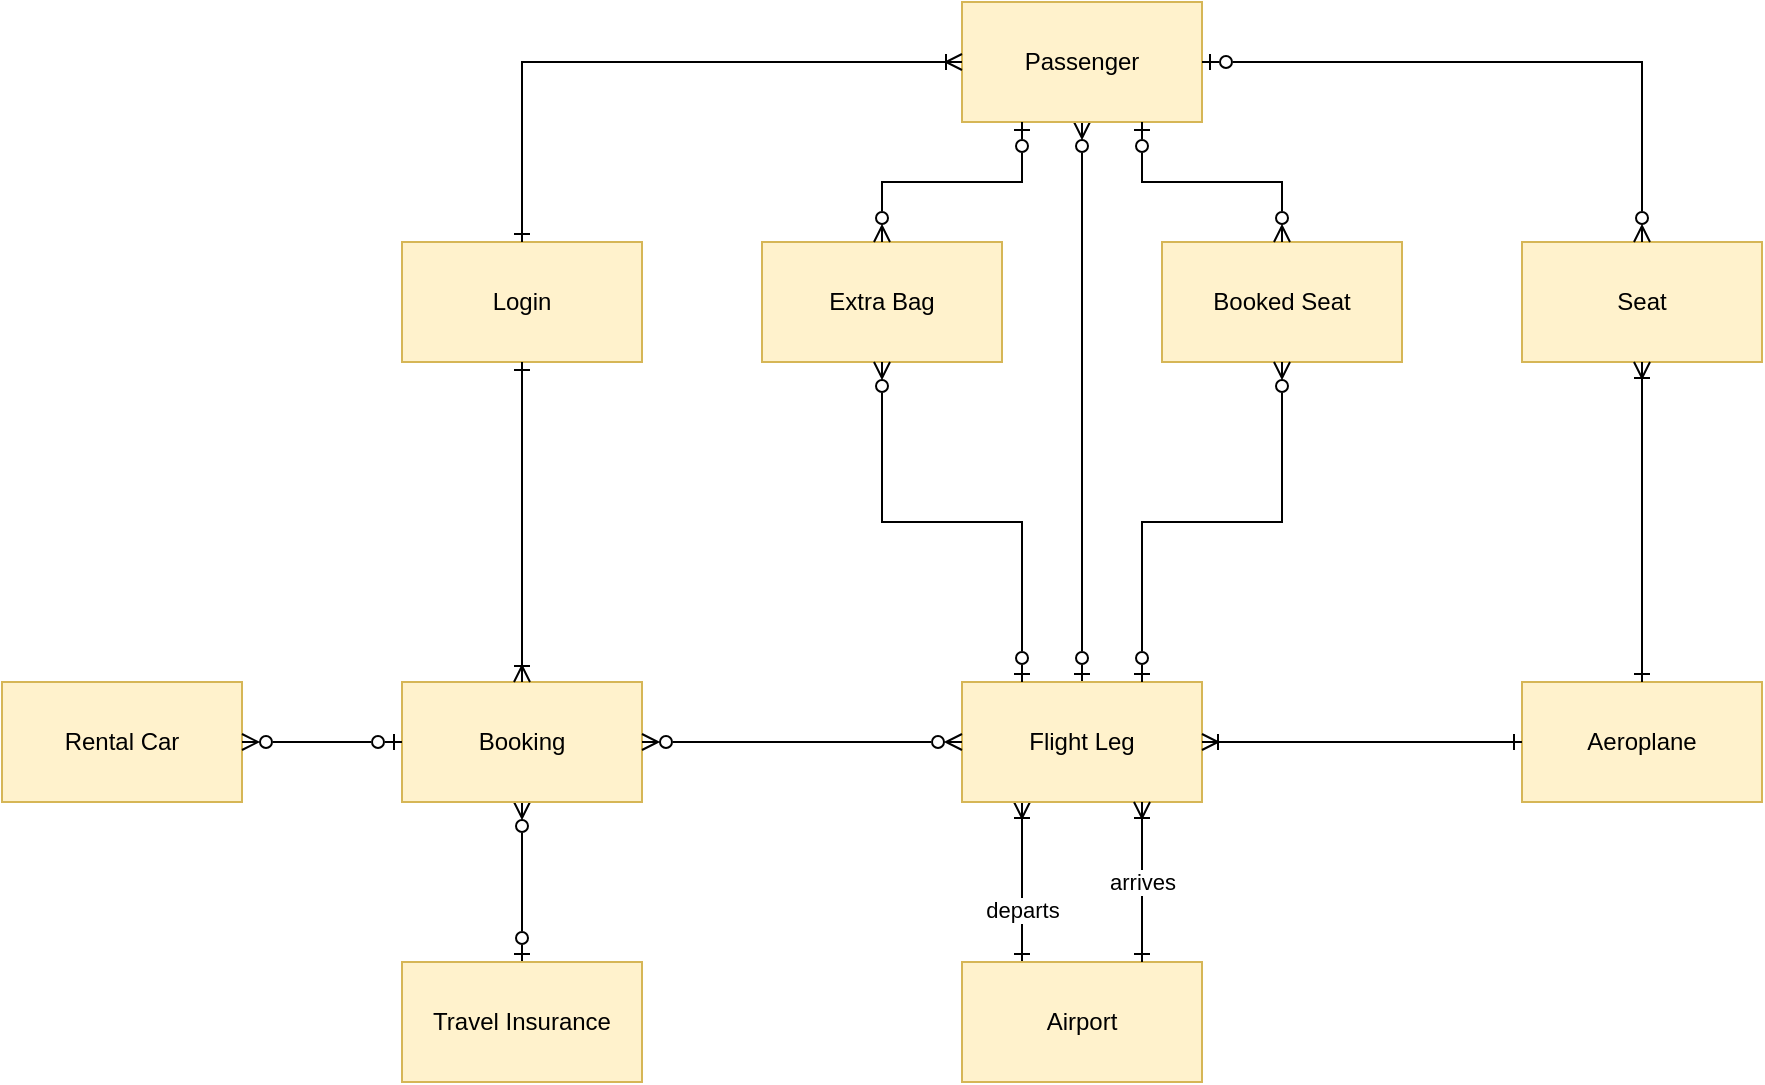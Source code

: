 <mxfile version="18.0.1" type="device"><diagram id="2KxSlNZFzGqU0hsFE_3o" name="Page-1"><mxGraphModel dx="367" dy="286" grid="1" gridSize="10" guides="1" tooltips="1" connect="1" arrows="1" fold="1" page="1" pageScale="1" pageWidth="850" pageHeight="1100" math="0" shadow="0"><root><mxCell id="0"/><mxCell id="1" parent="0"/><mxCell id="Q2gDnpShFVyHB8QJe_Z5-18" style="edgeStyle=orthogonalEdgeStyle;rounded=0;orthogonalLoop=1;jettySize=auto;html=1;startArrow=ERzeroToMany;startFill=0;endArrow=ERzeroToOne;endFill=0;" parent="1" source="Q2gDnpShFVyHB8QJe_Z5-1" target="Q2gDnpShFVyHB8QJe_Z5-2" edge="1"><mxGeometry relative="1" as="geometry"/></mxCell><mxCell id="Q2gDnpShFVyHB8QJe_Z5-1" value="Booking" style="rounded=0;whiteSpace=wrap;html=1;fillColor=#fff2cc;strokeColor=#d6b656;" parent="1" vertex="1"><mxGeometry x="240" y="380" width="120" height="60" as="geometry"/></mxCell><mxCell id="Q2gDnpShFVyHB8QJe_Z5-2" value="Travel Insurance" style="rounded=0;whiteSpace=wrap;html=1;fillColor=#fff2cc;strokeColor=#d6b656;" parent="1" vertex="1"><mxGeometry x="240" y="520" width="120" height="60" as="geometry"/></mxCell><mxCell id="Q2gDnpShFVyHB8QJe_Z5-3" value="Extra Bag" style="rounded=0;whiteSpace=wrap;html=1;fillColor=#fff2cc;strokeColor=#d6b656;" parent="1" vertex="1"><mxGeometry x="420" y="160" width="120" height="60" as="geometry"/></mxCell><mxCell id="Q2gDnpShFVyHB8QJe_Z5-4" value="Rental Car" style="rounded=0;whiteSpace=wrap;html=1;fillColor=#fff2cc;strokeColor=#d6b656;" parent="1" vertex="1"><mxGeometry x="40" y="380" width="120" height="60" as="geometry"/></mxCell><mxCell id="Q2gDnpShFVyHB8QJe_Z5-14" value="departs" style="edgeStyle=orthogonalEdgeStyle;rounded=0;orthogonalLoop=1;jettySize=auto;html=1;entryX=0.25;entryY=0;entryDx=0;entryDy=0;exitX=0.25;exitY=1;exitDx=0;exitDy=0;startArrow=ERoneToMany;startFill=0;endArrow=ERone;endFill=0;" parent="1" source="Q2gDnpShFVyHB8QJe_Z5-5" target="Q2gDnpShFVyHB8QJe_Z5-8" edge="1"><mxGeometry x="0.333" relative="1" as="geometry"><mxPoint as="offset"/></mxGeometry></mxCell><mxCell id="Q2gDnpShFVyHB8QJe_Z5-28" style="edgeStyle=orthogonalEdgeStyle;rounded=0;orthogonalLoop=1;jettySize=auto;html=1;startArrow=ERzeroToOne;startFill=0;endArrow=ERzeroToMany;endFill=0;" parent="1" source="Q2gDnpShFVyHB8QJe_Z5-5" target="Q2gDnpShFVyHB8QJe_Z5-6" edge="1"><mxGeometry relative="1" as="geometry"/></mxCell><mxCell id="Q2gDnpShFVyHB8QJe_Z5-5" value="Flight Leg" style="rounded=0;whiteSpace=wrap;html=1;fillColor=#fff2cc;strokeColor=#d6b656;" parent="1" vertex="1"><mxGeometry x="520" y="380" width="120" height="60" as="geometry"/></mxCell><mxCell id="Q2gDnpShFVyHB8QJe_Z5-6" value="Passenger" style="rounded=0;whiteSpace=wrap;html=1;fillColor=#fff2cc;strokeColor=#d6b656;" parent="1" vertex="1"><mxGeometry x="520" y="40" width="120" height="60" as="geometry"/></mxCell><mxCell id="Q2gDnpShFVyHB8QJe_Z5-7" value="Seat" style="rounded=0;whiteSpace=wrap;html=1;fillColor=#fff2cc;strokeColor=#d6b656;" parent="1" vertex="1"><mxGeometry x="800" y="160" width="120" height="60" as="geometry"/></mxCell><mxCell id="Q2gDnpShFVyHB8QJe_Z5-8" value="Airport" style="rounded=0;whiteSpace=wrap;html=1;fillColor=#fff2cc;strokeColor=#d6b656;" parent="1" vertex="1"><mxGeometry x="520" y="520" width="120" height="60" as="geometry"/></mxCell><mxCell id="Q2gDnpShFVyHB8QJe_Z5-9" value="Aeroplane" style="rounded=0;whiteSpace=wrap;html=1;fillColor=#fff2cc;strokeColor=#d6b656;" parent="1" vertex="1"><mxGeometry x="800" y="380" width="120" height="60" as="geometry"/></mxCell><mxCell id="Q2gDnpShFVyHB8QJe_Z5-22" value="arrives" style="edgeStyle=orthogonalEdgeStyle;rounded=0;orthogonalLoop=1;jettySize=auto;html=1;entryX=0.75;entryY=0;entryDx=0;entryDy=0;exitX=0.75;exitY=1;exitDx=0;exitDy=0;startArrow=ERoneToMany;startFill=0;endArrow=ERone;endFill=0;" parent="1" source="Q2gDnpShFVyHB8QJe_Z5-5" target="Q2gDnpShFVyHB8QJe_Z5-8" edge="1"><mxGeometry relative="1" as="geometry"><mxPoint x="560" y="450" as="sourcePoint"/><mxPoint x="560" y="510" as="targetPoint"/><mxPoint as="offset"/></mxGeometry></mxCell><mxCell id="Q2gDnpShFVyHB8QJe_Z5-23" style="edgeStyle=orthogonalEdgeStyle;rounded=0;orthogonalLoop=1;jettySize=auto;html=1;startArrow=ERoneToMany;startFill=0;endArrow=ERone;endFill=0;" parent="1" source="Q2gDnpShFVyHB8QJe_Z5-5" target="Q2gDnpShFVyHB8QJe_Z5-9" edge="1"><mxGeometry relative="1" as="geometry"><mxPoint x="560" y="450" as="sourcePoint"/><mxPoint x="560" y="510" as="targetPoint"/></mxGeometry></mxCell><mxCell id="Q2gDnpShFVyHB8QJe_Z5-25" style="edgeStyle=orthogonalEdgeStyle;rounded=0;orthogonalLoop=1;jettySize=auto;html=1;startArrow=ERoneToMany;startFill=0;endArrow=ERone;endFill=0;" parent="1" source="Q2gDnpShFVyHB8QJe_Z5-7" target="Q2gDnpShFVyHB8QJe_Z5-9" edge="1"><mxGeometry relative="1" as="geometry"><mxPoint x="620" y="450" as="sourcePoint"/><mxPoint x="620" y="510" as="targetPoint"/></mxGeometry></mxCell><mxCell id="Q2gDnpShFVyHB8QJe_Z5-26" value="Login" style="rounded=0;whiteSpace=wrap;html=1;fillColor=#fff2cc;strokeColor=#d6b656;" parent="1" vertex="1"><mxGeometry x="240" y="160" width="120" height="60" as="geometry"/></mxCell><mxCell id="Q2gDnpShFVyHB8QJe_Z5-27" style="edgeStyle=orthogonalEdgeStyle;rounded=0;orthogonalLoop=1;jettySize=auto;html=1;startArrow=ERoneToMany;startFill=0;endArrow=ERone;endFill=0;" parent="1" source="Q2gDnpShFVyHB8QJe_Z5-1" target="Q2gDnpShFVyHB8QJe_Z5-26" edge="1"><mxGeometry relative="1" as="geometry"><mxPoint x="480" y="450" as="sourcePoint"/><mxPoint x="480" y="510" as="targetPoint"/></mxGeometry></mxCell><mxCell id="Q2gDnpShFVyHB8QJe_Z5-31" style="edgeStyle=orthogonalEdgeStyle;rounded=0;orthogonalLoop=1;jettySize=auto;html=1;startArrow=ERzeroToMany;startFill=0;endArrow=ERzeroToMany;endFill=0;" parent="1" source="Q2gDnpShFVyHB8QJe_Z5-1" target="Q2gDnpShFVyHB8QJe_Z5-5" edge="1"><mxGeometry relative="1" as="geometry"><mxPoint x="650" y="420" as="sourcePoint"/><mxPoint x="730" y="420" as="targetPoint"/></mxGeometry></mxCell><mxCell id="Q2gDnpShFVyHB8QJe_Z5-32" style="edgeStyle=orthogonalEdgeStyle;rounded=0;orthogonalLoop=1;jettySize=auto;html=1;startArrow=ERzeroToOne;startFill=0;endArrow=ERzeroToMany;endFill=0;exitX=0.25;exitY=0;exitDx=0;exitDy=0;entryX=0.5;entryY=1;entryDx=0;entryDy=0;" parent="1" source="Q2gDnpShFVyHB8QJe_Z5-5" target="Q2gDnpShFVyHB8QJe_Z5-3" edge="1"><mxGeometry relative="1" as="geometry"><mxPoint x="650" y="420" as="sourcePoint"/><mxPoint x="490" y="170" as="targetPoint"/><Array as="points"><mxPoint x="550" y="300"/><mxPoint x="480" y="300"/></Array></mxGeometry></mxCell><mxCell id="Q2gDnpShFVyHB8QJe_Z5-33" style="edgeStyle=orthogonalEdgeStyle;rounded=0;orthogonalLoop=1;jettySize=auto;html=1;startArrow=ERzeroToOne;startFill=0;endArrow=ERzeroToMany;endFill=0;" parent="1" source="Q2gDnpShFVyHB8QJe_Z5-1" target="Q2gDnpShFVyHB8QJe_Z5-4" edge="1"><mxGeometry relative="1" as="geometry"><mxPoint x="370" y="420" as="sourcePoint"/><mxPoint x="450" y="420" as="targetPoint"/><Array as="points"><mxPoint x="140" y="410"/><mxPoint x="140" y="410"/></Array></mxGeometry></mxCell><mxCell id="Q2gDnpShFVyHB8QJe_Z5-34" style="edgeStyle=orthogonalEdgeStyle;rounded=0;orthogonalLoop=1;jettySize=auto;html=1;startArrow=ERzeroToOne;startFill=0;endArrow=ERzeroToMany;endFill=0;exitX=0.25;exitY=1;exitDx=0;exitDy=0;" parent="1" source="Q2gDnpShFVyHB8QJe_Z5-6" target="Q2gDnpShFVyHB8QJe_Z5-3" edge="1"><mxGeometry relative="1" as="geometry"><mxPoint x="650" y="440" as="sourcePoint"/><mxPoint x="730" y="440" as="targetPoint"/></mxGeometry></mxCell><mxCell id="Q2gDnpShFVyHB8QJe_Z5-35" value="Booked Seat" style="rounded=0;whiteSpace=wrap;html=1;fillColor=#fff2cc;strokeColor=#d6b656;" parent="1" vertex="1"><mxGeometry x="620" y="160" width="120" height="60" as="geometry"/></mxCell><mxCell id="Q2gDnpShFVyHB8QJe_Z5-36" style="edgeStyle=orthogonalEdgeStyle;rounded=0;orthogonalLoop=1;jettySize=auto;html=1;startArrow=ERzeroToOne;startFill=0;endArrow=ERzeroToMany;endFill=0;exitX=0.75;exitY=0;exitDx=0;exitDy=0;entryX=0.5;entryY=1;entryDx=0;entryDy=0;" parent="1" source="Q2gDnpShFVyHB8QJe_Z5-5" target="Q2gDnpShFVyHB8QJe_Z5-35" edge="1"><mxGeometry relative="1" as="geometry"><mxPoint x="910" y="510" as="sourcePoint"/><mxPoint x="680" y="260" as="targetPoint"/><Array as="points"><mxPoint x="610" y="300"/><mxPoint x="680" y="300"/></Array></mxGeometry></mxCell><mxCell id="Q2gDnpShFVyHB8QJe_Z5-37" style="edgeStyle=orthogonalEdgeStyle;rounded=0;orthogonalLoop=1;jettySize=auto;html=1;startArrow=ERzeroToOne;startFill=0;endArrow=ERzeroToMany;endFill=0;" parent="1" source="Q2gDnpShFVyHB8QJe_Z5-6" target="Q2gDnpShFVyHB8QJe_Z5-7" edge="1"><mxGeometry relative="1" as="geometry"><mxPoint x="660" y="450" as="sourcePoint"/><mxPoint x="740" y="450" as="targetPoint"/></mxGeometry></mxCell><mxCell id="Q2gDnpShFVyHB8QJe_Z5-38" style="edgeStyle=orthogonalEdgeStyle;rounded=0;orthogonalLoop=1;jettySize=auto;html=1;startArrow=ERzeroToOne;startFill=0;endArrow=ERzeroToMany;endFill=0;entryX=0.5;entryY=0;entryDx=0;entryDy=0;exitX=0.75;exitY=1;exitDx=0;exitDy=0;" parent="1" source="Q2gDnpShFVyHB8QJe_Z5-6" target="Q2gDnpShFVyHB8QJe_Z5-35" edge="1"><mxGeometry relative="1" as="geometry"><mxPoint x="670" y="540" as="sourcePoint"/><mxPoint x="750" y="540" as="targetPoint"/></mxGeometry></mxCell><mxCell id="Q2gDnpShFVyHB8QJe_Z5-39" style="edgeStyle=orthogonalEdgeStyle;rounded=0;orthogonalLoop=1;jettySize=auto;html=1;startArrow=ERoneToMany;startFill=0;endArrow=ERone;endFill=0;entryX=0.5;entryY=0;entryDx=0;entryDy=0;exitX=0;exitY=0.5;exitDx=0;exitDy=0;" parent="1" source="Q2gDnpShFVyHB8QJe_Z5-6" target="Q2gDnpShFVyHB8QJe_Z5-26" edge="1"><mxGeometry relative="1" as="geometry"><mxPoint x="310" y="390" as="sourcePoint"/><mxPoint x="310" y="330" as="targetPoint"/></mxGeometry></mxCell></root></mxGraphModel></diagram></mxfile>